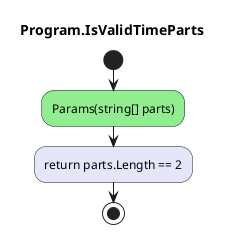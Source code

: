 @startuml Program.IsValidTimeParts
title Program.IsValidTimeParts
start
#LightGreen:Params(string[] parts);
#Lavender:return parts.Length == 2;
stop
@enduml
